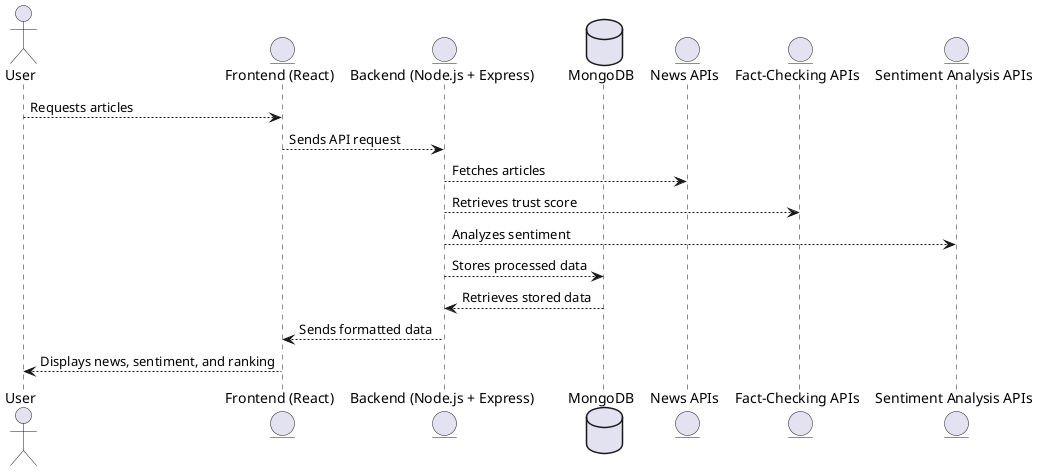 @startuml

actor User
entity "Frontend (React)" as Frontend
entity "Backend (Node.js + Express)" as Backend
database "MongoDB" as Database
entity "News APIs" as NewsAPI
entity "Fact-Checking APIs" as FactCheckAPI
entity "Sentiment Analysis APIs" as SentimentAPI

User --> Frontend : Requests articles
Frontend --> Backend : Sends API request
Backend --> NewsAPI : Fetches articles
Backend --> FactCheckAPI : Retrieves trust score
Backend --> SentimentAPI : Analyzes sentiment
Backend --> Database : Stores processed data
Database --> Backend : Retrieves stored data
Backend --> Frontend : Sends formatted data
Frontend --> User : Displays news, sentiment, and ranking

@enduml
